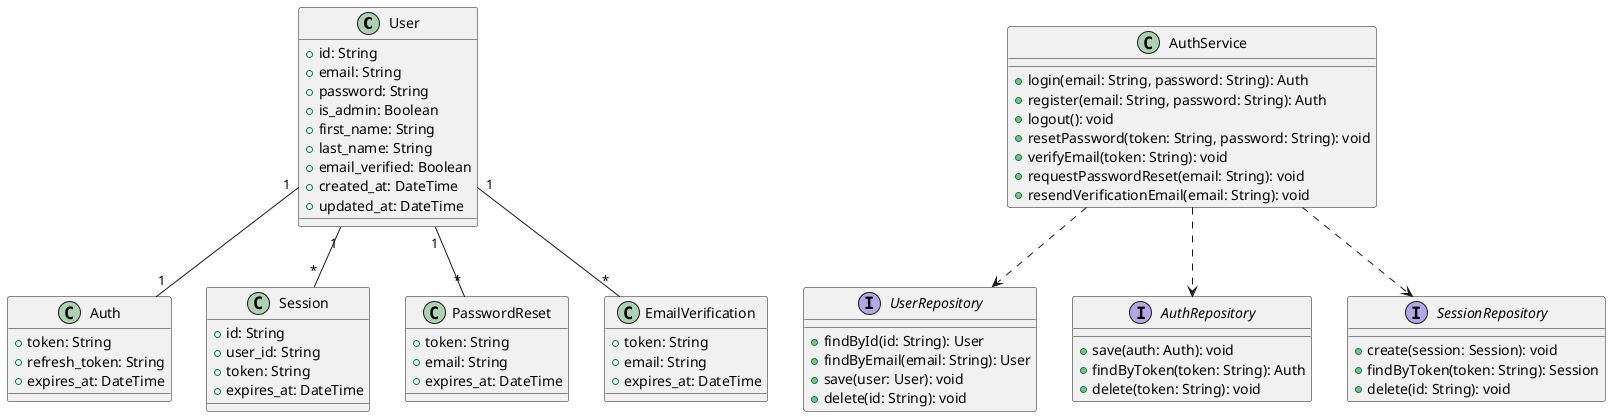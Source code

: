 @startuml

' 实体类
class User {
  + id: String
  + email: String
  + password: String
  + is_admin: Boolean
  + first_name: String
  + last_name: String
  + email_verified: Boolean
  + created_at: DateTime
  + updated_at: DateTime
}

class Auth {
  + token: String
  + refresh_token: String
  + expires_at: DateTime
}

class Session {
  + id: String
  + user_id: String
  + token: String
  + expires_at: DateTime
}

' 值对象
class PasswordReset {
  + token: String
  + email: String
  + expires_at: DateTime
}

class EmailVerification {
  + token: String
  + email: String
  + expires_at: DateTime
}

' 服务
class AuthService {
  + login(email: String, password: String): Auth
  + register(email: String, password: String): Auth
  + logout(): void
  + resetPassword(token: String, password: String): void
  + verifyEmail(token: String): void
  + requestPasswordReset(email: String): void
  + resendVerificationEmail(email: String): void
}

' 仓储接口
interface UserRepository {
  + findById(id: String): User
  + findByEmail(email: String): User
  + save(user: User): void
  + delete(id: String): void
}

interface AuthRepository {
  + save(auth: Auth): void
  + findByToken(token: String): Auth
  + delete(token: String): void
}

interface SessionRepository {
  + create(session: Session): void
  + findByToken(token: String): Session
  + delete(id: String): void
}

' 关系
User "1" -- "1" Auth
User "1" -- "*" Session
User "1" -- "*" PasswordReset
User "1" -- "*" EmailVerification

AuthService ..> UserRepository
AuthService ..> AuthRepository
AuthService ..> SessionRepository


@enduml